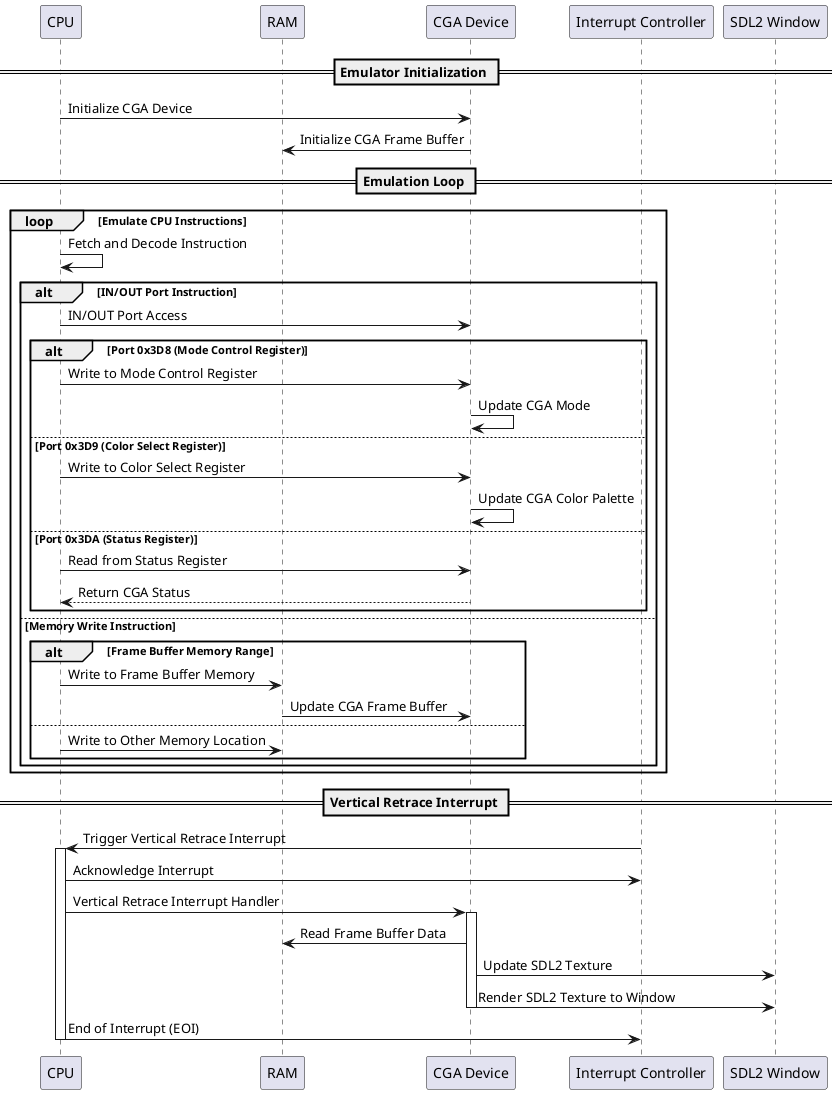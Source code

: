 @startuml
participant CPU
participant RAM
participant "CGA Device" as CGA
participant "Interrupt Controller" as IC
participant "SDL2 Window" as SDL2

== Emulator Initialization ==
CPU -> CGA: Initialize CGA Device
CGA -> RAM: Initialize CGA Frame Buffer

== Emulation Loop ==
loop Emulate CPU Instructions
  CPU -> CPU: Fetch and Decode Instruction
  alt IN/OUT Port Instruction
    CPU -> CGA: IN/OUT Port Access
    alt Port 0x3D8 (Mode Control Register)
      CPU -> CGA: Write to Mode Control Register
      CGA -> CGA: Update CGA Mode
    else Port 0x3D9 (Color Select Register)
      CPU -> CGA: Write to Color Select Register
      CGA -> CGA: Update CGA Color Palette
    else Port 0x3DA (Status Register)
      CPU -> CGA: Read from Status Register
      CGA --> CPU: Return CGA Status
    end
  else Memory Write Instruction
    alt Frame Buffer Memory Range
      CPU -> RAM: Write to Frame Buffer Memory
      RAM -> CGA: Update CGA Frame Buffer
    else
      CPU -> RAM: Write to Other Memory Location
    end
  end
end

== Vertical Retrace Interrupt ==
IC -> CPU: Trigger Vertical Retrace Interrupt
activate CPU
CPU -> IC: Acknowledge Interrupt
CPU -> CGA: Vertical Retrace Interrupt Handler
activate CGA
CGA -> RAM: Read Frame Buffer Data
CGA -> SDL2: Update SDL2 Texture
CGA -> SDL2: Render SDL2 Texture to Window
deactivate CGA
CPU -> IC: End of Interrupt (EOI)
deactivate CPU

@enduml